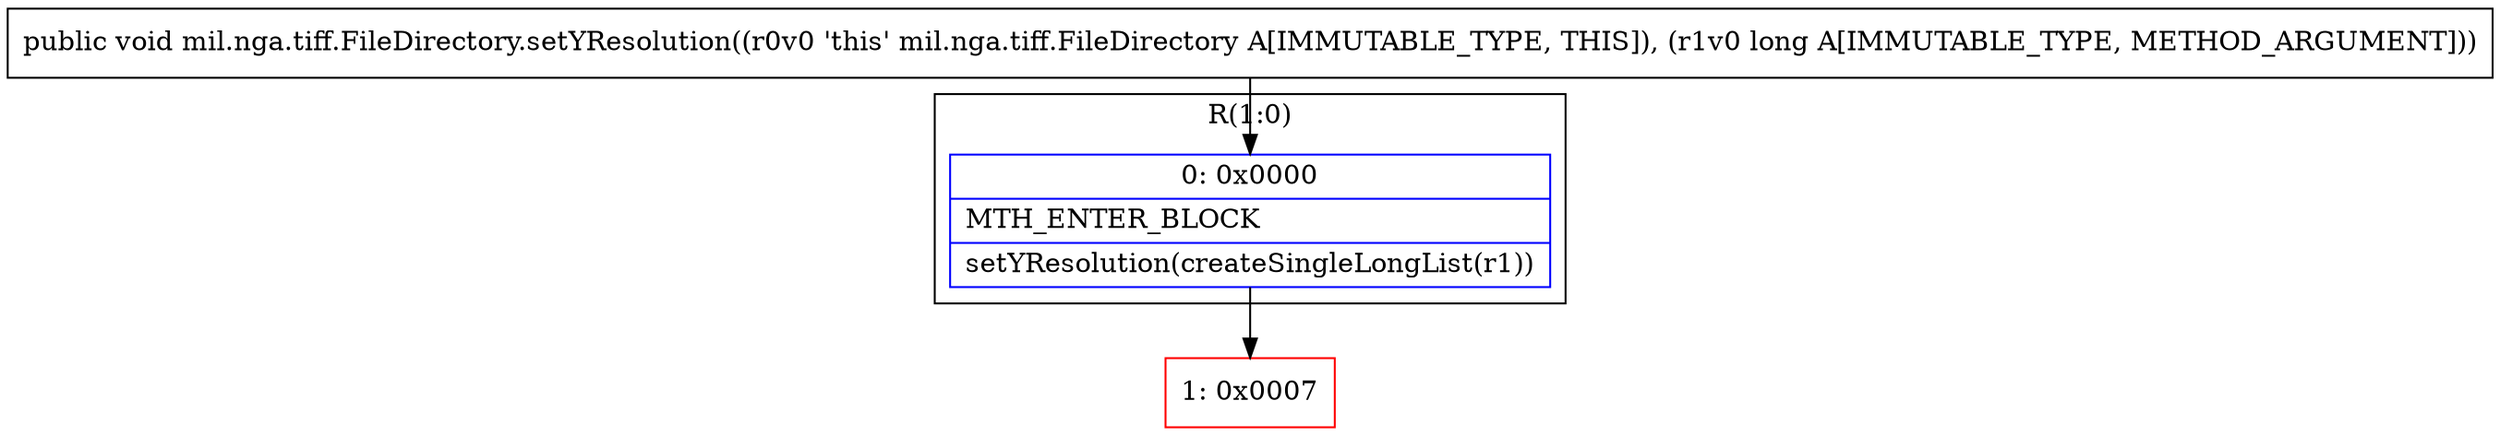 digraph "CFG formil.nga.tiff.FileDirectory.setYResolution(J)V" {
subgraph cluster_Region_835268973 {
label = "R(1:0)";
node [shape=record,color=blue];
Node_0 [shape=record,label="{0\:\ 0x0000|MTH_ENTER_BLOCK\l|setYResolution(createSingleLongList(r1))\l}"];
}
Node_1 [shape=record,color=red,label="{1\:\ 0x0007}"];
MethodNode[shape=record,label="{public void mil.nga.tiff.FileDirectory.setYResolution((r0v0 'this' mil.nga.tiff.FileDirectory A[IMMUTABLE_TYPE, THIS]), (r1v0 long A[IMMUTABLE_TYPE, METHOD_ARGUMENT])) }"];
MethodNode -> Node_0;
Node_0 -> Node_1;
}

